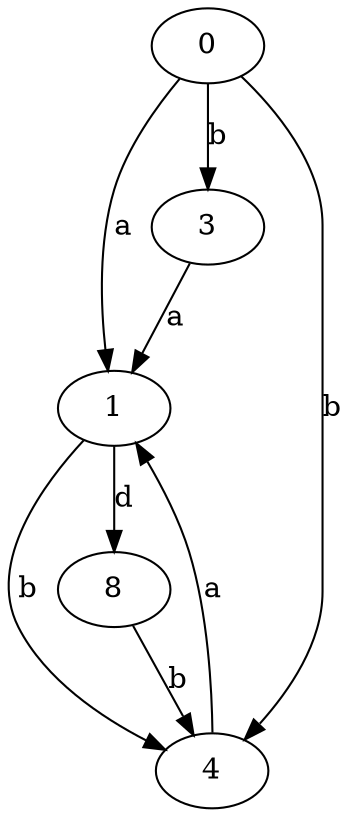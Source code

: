 strict digraph  {
1;
3;
4;
0;
8;
1 -> 4  [label=b];
1 -> 8  [label=d];
3 -> 1  [label=a];
4 -> 1  [label=a];
0 -> 1  [label=a];
0 -> 3  [label=b];
0 -> 4  [label=b];
8 -> 4  [label=b];
}
